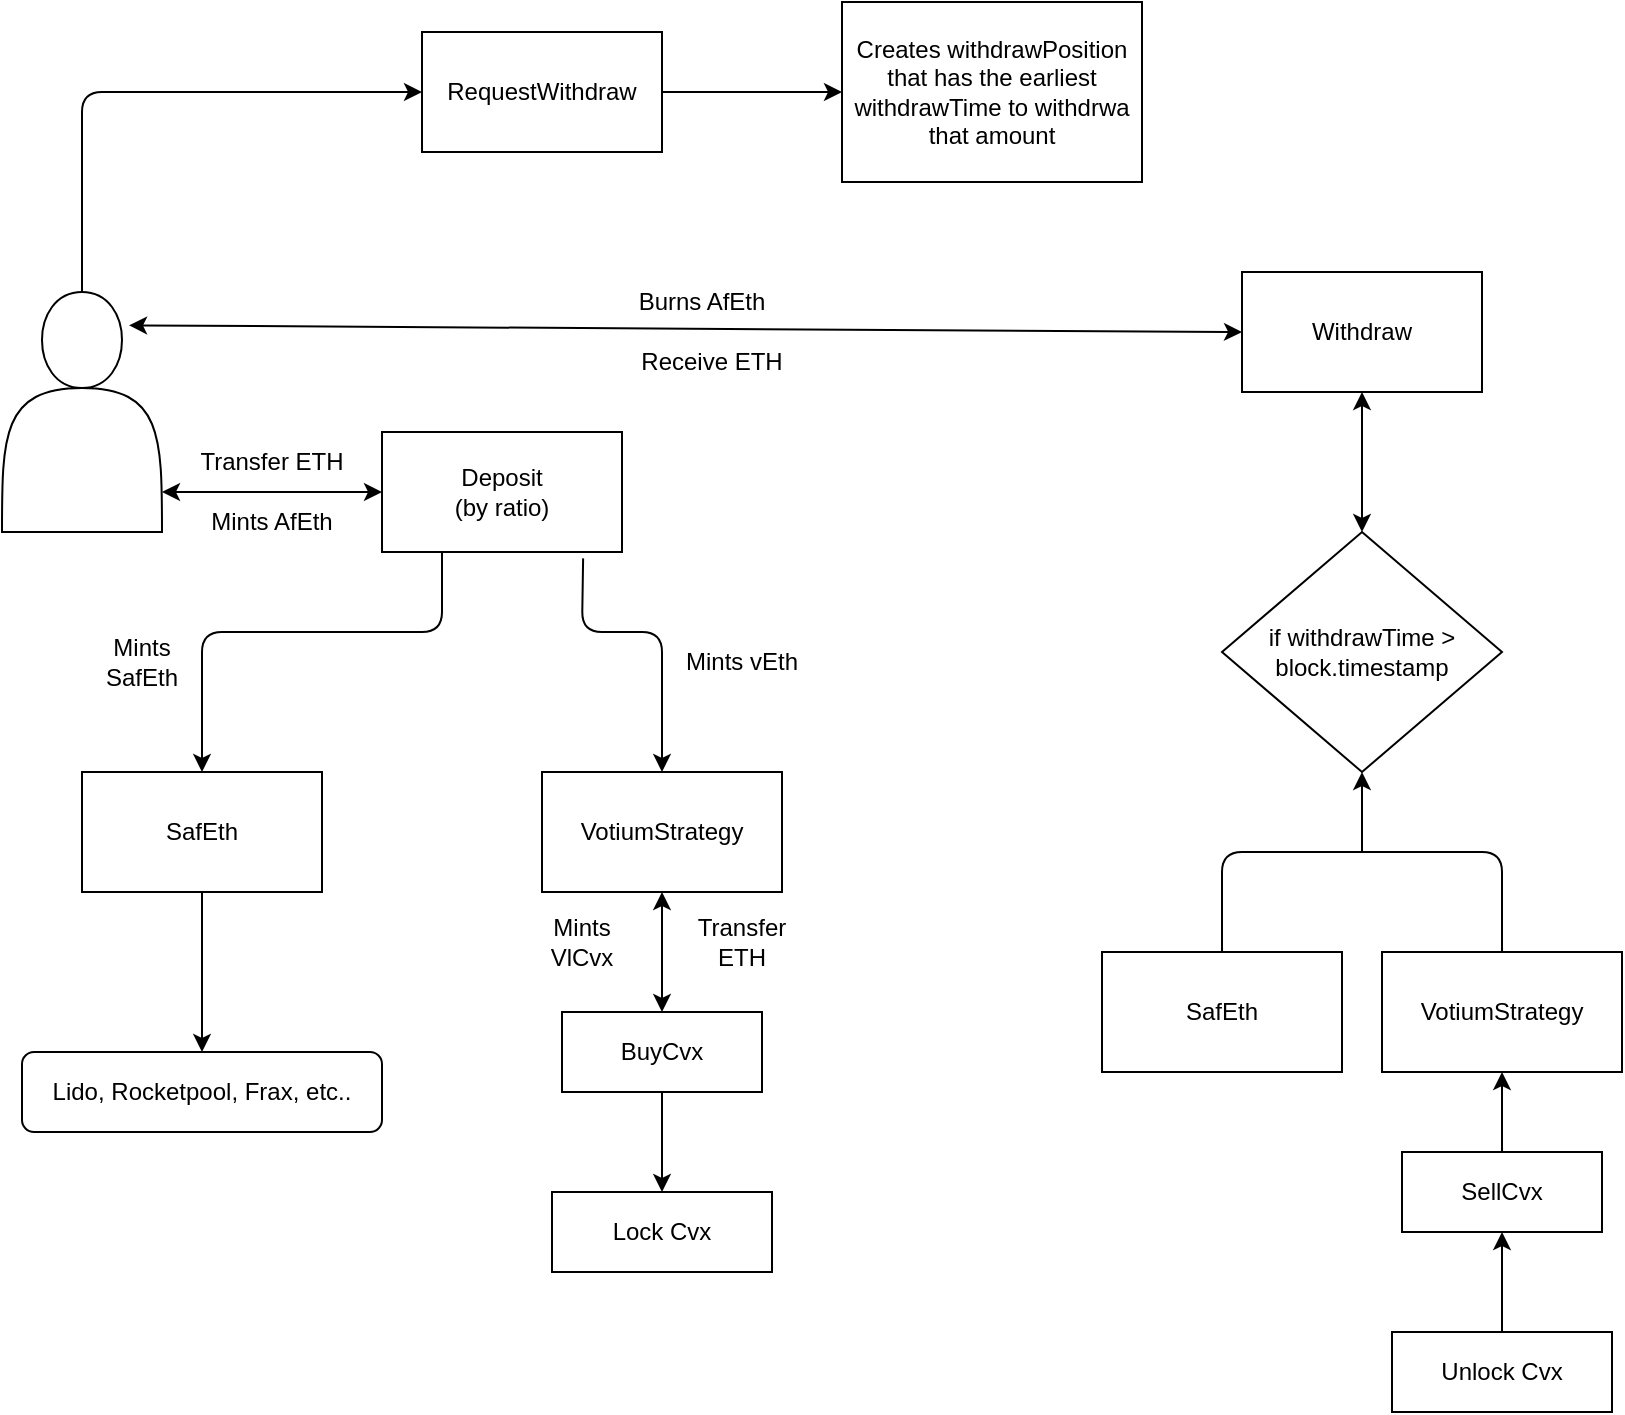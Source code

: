 <mxfile>
    <diagram id="W6-CsKO7kVDFENVoaZvN" name="Page-1">
        <mxGraphModel dx="1280" dy="933" grid="1" gridSize="10" guides="1" tooltips="1" connect="1" arrows="1" fold="1" page="1" pageScale="1" pageWidth="850" pageHeight="1100" math="0" shadow="0">
            <root>
                <mxCell id="0"/>
                <mxCell id="1" parent="0"/>
                <mxCell id="59" style="edgeStyle=none;html=1;entryX=0;entryY=0.5;entryDx=0;entryDy=0;" edge="1" parent="1" source="2" target="58">
                    <mxGeometry relative="1" as="geometry">
                        <Array as="points">
                            <mxPoint x="60" y="100"/>
                        </Array>
                    </mxGeometry>
                </mxCell>
                <mxCell id="2" value="" style="shape=actor;whiteSpace=wrap;html=1;" vertex="1" parent="1">
                    <mxGeometry x="20" y="200" width="80" height="120" as="geometry"/>
                </mxCell>
                <mxCell id="19" style="edgeStyle=none;html=1;entryX=0.5;entryY=0;entryDx=0;entryDy=0;exitX=0.25;exitY=1;exitDx=0;exitDy=0;" edge="1" parent="1" source="5" target="17">
                    <mxGeometry relative="1" as="geometry">
                        <Array as="points">
                            <mxPoint x="240" y="370"/>
                            <mxPoint x="120" y="370"/>
                        </Array>
                    </mxGeometry>
                </mxCell>
                <mxCell id="20" style="edgeStyle=none;html=1;entryX=0.5;entryY=0;entryDx=0;entryDy=0;exitX=0.838;exitY=1.053;exitDx=0;exitDy=0;exitPerimeter=0;" edge="1" parent="1" source="5" target="18">
                    <mxGeometry relative="1" as="geometry">
                        <Array as="points">
                            <mxPoint x="310" y="370"/>
                            <mxPoint x="350" y="370"/>
                        </Array>
                    </mxGeometry>
                </mxCell>
                <mxCell id="5" value="Deposit&lt;br&gt;(by ratio)" style="rounded=0;whiteSpace=wrap;html=1;" vertex="1" parent="1">
                    <mxGeometry x="210" y="270" width="120" height="60" as="geometry"/>
                </mxCell>
                <mxCell id="9" value="Withdraw" style="rounded=0;whiteSpace=wrap;html=1;" vertex="1" parent="1">
                    <mxGeometry x="640" y="190" width="120" height="60" as="geometry"/>
                </mxCell>
                <mxCell id="11" value="" style="endArrow=classic;startArrow=classic;html=1;" edge="1" parent="1" target="5">
                    <mxGeometry width="50" height="50" relative="1" as="geometry">
                        <mxPoint x="100" y="300" as="sourcePoint"/>
                        <mxPoint x="450" y="450" as="targetPoint"/>
                    </mxGeometry>
                </mxCell>
                <mxCell id="12" value="Transfer ETH" style="text;html=1;strokeColor=none;fillColor=none;align=center;verticalAlign=middle;whiteSpace=wrap;rounded=0;" vertex="1" parent="1">
                    <mxGeometry x="110" y="270" width="90" height="30" as="geometry"/>
                </mxCell>
                <mxCell id="13" value="Mints AfEth" style="text;html=1;strokeColor=none;fillColor=none;align=center;verticalAlign=middle;whiteSpace=wrap;rounded=0;" vertex="1" parent="1">
                    <mxGeometry x="115" y="300" width="80" height="30" as="geometry"/>
                </mxCell>
                <mxCell id="14" value="" style="endArrow=classic;startArrow=classic;html=1;exitX=0.794;exitY=0.139;exitDx=0;exitDy=0;exitPerimeter=0;entryX=0;entryY=0.5;entryDx=0;entryDy=0;" edge="1" parent="1" source="2" target="9">
                    <mxGeometry width="50" height="50" relative="1" as="geometry">
                        <mxPoint x="400" y="490" as="sourcePoint"/>
                        <mxPoint x="210" y="217" as="targetPoint"/>
                    </mxGeometry>
                </mxCell>
                <mxCell id="15" value="Burns AfEth" style="text;html=1;strokeColor=none;fillColor=none;align=center;verticalAlign=middle;whiteSpace=wrap;rounded=0;" vertex="1" parent="1">
                    <mxGeometry x="335" y="190" width="70" height="30" as="geometry"/>
                </mxCell>
                <mxCell id="16" value="Receive ETH" style="text;html=1;strokeColor=none;fillColor=none;align=center;verticalAlign=middle;whiteSpace=wrap;rounded=0;" vertex="1" parent="1">
                    <mxGeometry x="335" y="220" width="80" height="30" as="geometry"/>
                </mxCell>
                <mxCell id="25" style="edgeStyle=none;html=1;" edge="1" parent="1" source="17" target="26">
                    <mxGeometry relative="1" as="geometry">
                        <mxPoint x="200" y="620" as="targetPoint"/>
                    </mxGeometry>
                </mxCell>
                <mxCell id="17" value="SafEth" style="rounded=0;whiteSpace=wrap;html=1;" vertex="1" parent="1">
                    <mxGeometry x="60" y="440" width="120" height="60" as="geometry"/>
                </mxCell>
                <mxCell id="18" value="VotiumStrategy" style="rounded=0;whiteSpace=wrap;html=1;" vertex="1" parent="1">
                    <mxGeometry x="290" y="440" width="120" height="60" as="geometry"/>
                </mxCell>
                <mxCell id="21" value="Mints SafEth" style="text;html=1;strokeColor=none;fillColor=none;align=center;verticalAlign=middle;whiteSpace=wrap;rounded=0;" vertex="1" parent="1">
                    <mxGeometry x="60" y="370" width="60" height="30" as="geometry"/>
                </mxCell>
                <mxCell id="23" value="Mints vEth" style="text;html=1;strokeColor=none;fillColor=none;align=center;verticalAlign=middle;whiteSpace=wrap;rounded=0;" vertex="1" parent="1">
                    <mxGeometry x="360" y="370" width="60" height="30" as="geometry"/>
                </mxCell>
                <mxCell id="29" style="edgeStyle=none;html=1;entryX=0.5;entryY=0;entryDx=0;entryDy=0;" edge="1" parent="1" source="24" target="28">
                    <mxGeometry relative="1" as="geometry"/>
                </mxCell>
                <mxCell id="24" value="BuyCvx" style="rounded=0;whiteSpace=wrap;html=1;" vertex="1" parent="1">
                    <mxGeometry x="300" y="560" width="100" height="40" as="geometry"/>
                </mxCell>
                <mxCell id="26" value="Lido, Rocketpool, Frax, etc.." style="rounded=1;whiteSpace=wrap;html=1;" vertex="1" parent="1">
                    <mxGeometry x="30" y="580" width="180" height="40" as="geometry"/>
                </mxCell>
                <mxCell id="28" value="Lock Cvx" style="rounded=0;whiteSpace=wrap;html=1;" vertex="1" parent="1">
                    <mxGeometry x="295" y="650" width="110" height="40" as="geometry"/>
                </mxCell>
                <mxCell id="30" value="Mints VlCvx" style="text;html=1;strokeColor=none;fillColor=none;align=center;verticalAlign=middle;whiteSpace=wrap;rounded=0;" vertex="1" parent="1">
                    <mxGeometry x="280" y="510" width="60" height="30" as="geometry"/>
                </mxCell>
                <mxCell id="31" value="" style="endArrow=classic;startArrow=classic;html=1;entryX=0.5;entryY=0;entryDx=0;entryDy=0;exitX=0.5;exitY=1;exitDx=0;exitDy=0;" edge="1" parent="1" source="18" target="24">
                    <mxGeometry width="50" height="50" relative="1" as="geometry">
                        <mxPoint x="410" y="470" as="sourcePoint"/>
                        <mxPoint x="450" y="410" as="targetPoint"/>
                    </mxGeometry>
                </mxCell>
                <mxCell id="33" value="Transfer ETH" style="text;html=1;strokeColor=none;fillColor=none;align=center;verticalAlign=middle;whiteSpace=wrap;rounded=0;" vertex="1" parent="1">
                    <mxGeometry x="360" y="510" width="60" height="30" as="geometry"/>
                </mxCell>
                <mxCell id="34" value="if withdrawTime &amp;gt; block.timestamp" style="rhombus;whiteSpace=wrap;html=1;" vertex="1" parent="1">
                    <mxGeometry x="630" y="320" width="140" height="120" as="geometry"/>
                </mxCell>
                <mxCell id="37" value="SafEth" style="rounded=0;whiteSpace=wrap;html=1;" vertex="1" parent="1">
                    <mxGeometry x="570" y="530" width="120" height="60" as="geometry"/>
                </mxCell>
                <mxCell id="38" value="VotiumStrategy" style="rounded=0;whiteSpace=wrap;html=1;" vertex="1" parent="1">
                    <mxGeometry x="710" y="530" width="120" height="60" as="geometry"/>
                </mxCell>
                <mxCell id="46" value="" style="endArrow=none;html=1;entryX=0.5;entryY=0;entryDx=0;entryDy=0;" edge="1" parent="1" target="38">
                    <mxGeometry width="50" height="50" relative="1" as="geometry">
                        <mxPoint x="630" y="530" as="sourcePoint"/>
                        <mxPoint x="770" y="480" as="targetPoint"/>
                        <Array as="points">
                            <mxPoint x="630" y="480"/>
                            <mxPoint x="700" y="480"/>
                            <mxPoint x="770" y="480"/>
                        </Array>
                    </mxGeometry>
                </mxCell>
                <mxCell id="50" value="" style="endArrow=classic;html=1;entryX=0.5;entryY=1;entryDx=0;entryDy=0;" edge="1" parent="1" target="34">
                    <mxGeometry width="50" height="50" relative="1" as="geometry">
                        <mxPoint x="700" y="480" as="sourcePoint"/>
                        <mxPoint x="450" y="510" as="targetPoint"/>
                    </mxGeometry>
                </mxCell>
                <mxCell id="55" style="edgeStyle=none;html=1;" edge="1" parent="1" source="52" target="38">
                    <mxGeometry relative="1" as="geometry"/>
                </mxCell>
                <mxCell id="52" value="SellCvx" style="rounded=0;whiteSpace=wrap;html=1;" vertex="1" parent="1">
                    <mxGeometry x="720" y="630" width="100" height="40" as="geometry"/>
                </mxCell>
                <mxCell id="54" style="edgeStyle=none;html=1;entryX=0.5;entryY=1;entryDx=0;entryDy=0;" edge="1" parent="1" source="53" target="52">
                    <mxGeometry relative="1" as="geometry"/>
                </mxCell>
                <mxCell id="53" value="Unlock Cvx" style="rounded=0;whiteSpace=wrap;html=1;" vertex="1" parent="1">
                    <mxGeometry x="715" y="720" width="110" height="40" as="geometry"/>
                </mxCell>
                <mxCell id="57" value="" style="endArrow=classic;startArrow=classic;html=1;entryX=0.5;entryY=1;entryDx=0;entryDy=0;exitX=0.5;exitY=0;exitDx=0;exitDy=0;" edge="1" parent="1" source="34" target="9">
                    <mxGeometry width="50" height="50" relative="1" as="geometry">
                        <mxPoint x="400" y="560" as="sourcePoint"/>
                        <mxPoint x="450" y="510" as="targetPoint"/>
                    </mxGeometry>
                </mxCell>
                <mxCell id="61" style="edgeStyle=none;html=1;entryX=0;entryY=0.5;entryDx=0;entryDy=0;" edge="1" parent="1" source="58" target="60">
                    <mxGeometry relative="1" as="geometry"/>
                </mxCell>
                <mxCell id="58" value="RequestWithdraw" style="rounded=0;whiteSpace=wrap;html=1;" vertex="1" parent="1">
                    <mxGeometry x="230" y="70" width="120" height="60" as="geometry"/>
                </mxCell>
                <mxCell id="60" value="Creates withdrawPosition that has the earliest withdrawTime to withdrwa that amount" style="rounded=0;whiteSpace=wrap;html=1;" vertex="1" parent="1">
                    <mxGeometry x="440" y="55" width="150" height="90" as="geometry"/>
                </mxCell>
            </root>
        </mxGraphModel>
    </diagram>
</mxfile>